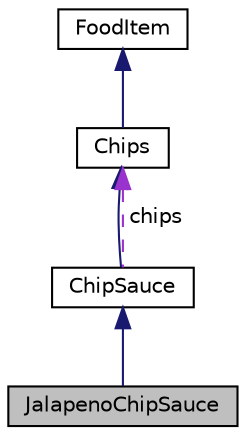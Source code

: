 digraph "JalapenoChipSauce"
{
 // LATEX_PDF_SIZE
  edge [fontname="Helvetica",fontsize="10",labelfontname="Helvetica",labelfontsize="10"];
  node [fontname="Helvetica",fontsize="10",shape=record];
  Node1 [label="JalapenoChipSauce",height=0.2,width=0.4,color="black", fillcolor="grey75", style="filled", fontcolor="black",tooltip="Represents a type of sauce for chips: jalapeno-based sauce."];
  Node2 -> Node1 [dir="back",color="midnightblue",fontsize="10",style="solid",fontname="Helvetica"];
  Node2 [label="ChipSauce",height=0.2,width=0.4,color="black", fillcolor="white", style="filled",URL="$classChipSauce.html",tooltip="Represents a type of sauce for chips."];
  Node3 -> Node2 [dir="back",color="midnightblue",fontsize="10",style="solid",fontname="Helvetica"];
  Node3 [label="Chips",height=0.2,width=0.4,color="black", fillcolor="white", style="filled",URL="$classChips.html",tooltip="Represents a type of food item: chips."];
  Node4 -> Node3 [dir="back",color="midnightblue",fontsize="10",style="solid",fontname="Helvetica"];
  Node4 [label="FoodItem",height=0.2,width=0.4,color="black", fillcolor="white", style="filled",URL="$classFoodItem.html",tooltip="Represents a food item that can be cooked."];
  Node3 -> Node2 [dir="back",color="darkorchid3",fontsize="10",style="dashed",label=" chips" ,fontname="Helvetica"];
}
